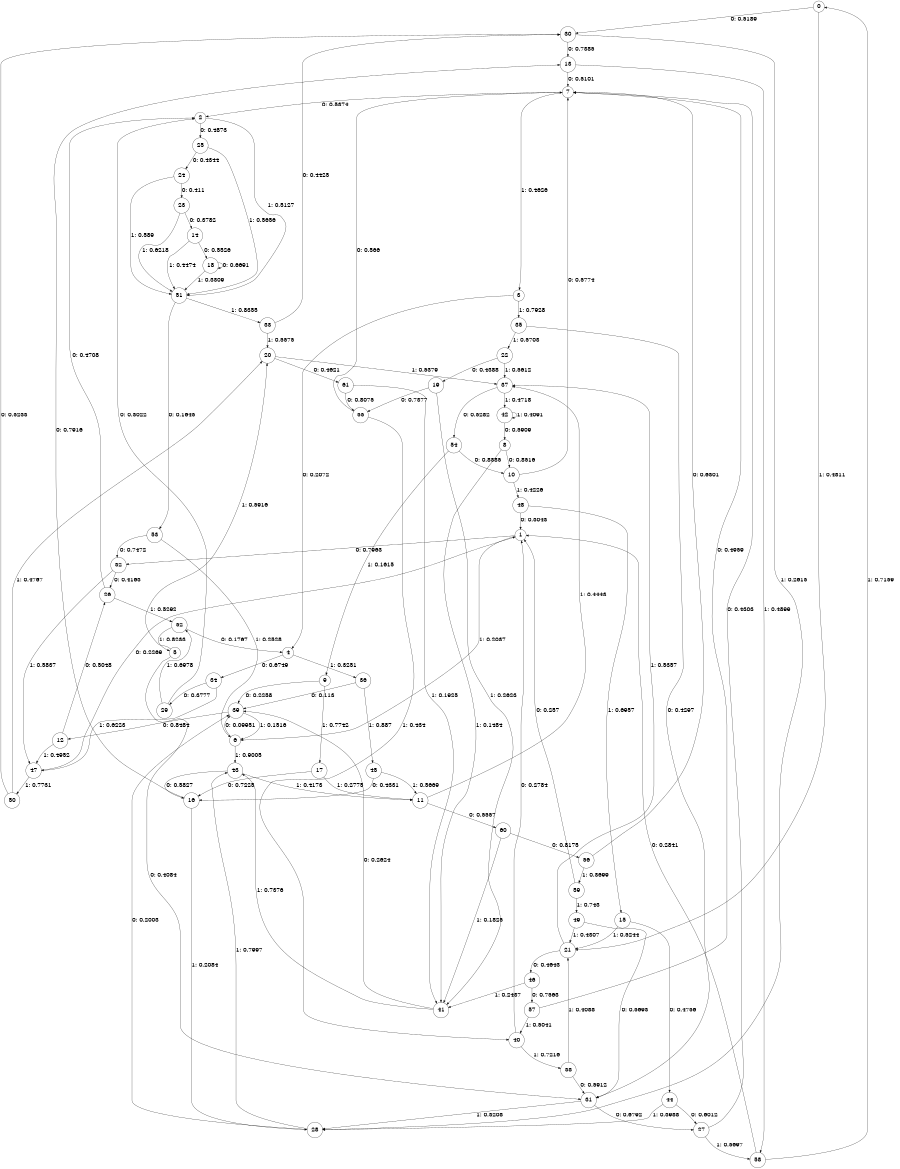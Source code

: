 digraph "ch8faceL9" {
size = "6,8.5";
ratio = "fill";
node [shape = circle];
node [fontsize = 24];
edge [fontsize = 24];
0 -> 30 [label = "0: 0.5189   "];
0 -> 21 [label = "1: 0.4811   "];
1 -> 32 [label = "0: 0.7963   "];
1 -> 6 [label = "1: 0.2037   "];
2 -> 25 [label = "0: 0.4873   "];
2 -> 51 [label = "1: 0.5127   "];
3 -> 4 [label = "0: 0.2072   "];
3 -> 35 [label = "1: 0.7928   "];
4 -> 34 [label = "0: 0.6749   "];
4 -> 36 [label = "1: 0.3251   "];
5 -> 31 [label = "0: 0.4084   "];
5 -> 20 [label = "1: 0.5916   "];
6 -> 39 [label = "0: 0.09951  "];
6 -> 43 [label = "1: 0.9005   "];
7 -> 2 [label = "0: 0.5374   "];
7 -> 3 [label = "1: 0.4626   "];
8 -> 10 [label = "0: 0.8516   "];
8 -> 41 [label = "1: 0.1484   "];
9 -> 39 [label = "0: 0.2258   "];
9 -> 17 [label = "1: 0.7742   "];
10 -> 7 [label = "0: 0.5774   "];
10 -> 48 [label = "1: 0.4226   "];
11 -> 60 [label = "0: 0.5557   "];
11 -> 37 [label = "1: 0.4443   "];
12 -> 26 [label = "0: 0.5048   "];
12 -> 47 [label = "1: 0.4952   "];
13 -> 7 [label = "0: 0.5101   "];
13 -> 58 [label = "1: 0.4899   "];
14 -> 18 [label = "0: 0.5526   "];
14 -> 51 [label = "1: 0.4474   "];
15 -> 44 [label = "0: 0.4756   "];
15 -> 21 [label = "1: 0.5244   "];
16 -> 13 [label = "0: 0.7916   "];
16 -> 28 [label = "1: 0.2084   "];
17 -> 16 [label = "0: 0.7225   "];
17 -> 11 [label = "1: 0.2775   "];
18 -> 18 [label = "0: 0.6691   "];
18 -> 51 [label = "1: 0.3309   "];
19 -> 55 [label = "0: 0.7377   "];
19 -> 41 [label = "1: 0.2623   "];
20 -> 61 [label = "0: 0.4621   "];
20 -> 37 [label = "1: 0.5379   "];
21 -> 46 [label = "0: 0.4643   "];
21 -> 37 [label = "1: 0.5357   "];
22 -> 19 [label = "0: 0.4388   "];
22 -> 37 [label = "1: 0.5612   "];
23 -> 14 [label = "0: 0.3782   "];
23 -> 51 [label = "1: 0.6218   "];
24 -> 23 [label = "0: 0.411    "];
24 -> 51 [label = "1: 0.589    "];
25 -> 24 [label = "0: 0.4344   "];
25 -> 51 [label = "1: 0.5656   "];
26 -> 2 [label = "0: 0.4708   "];
26 -> 52 [label = "1: 0.5292   "];
27 -> 7 [label = "0: 0.4303   "];
27 -> 58 [label = "1: 0.5697   "];
28 -> 39 [label = "0: 0.2003   "];
28 -> 43 [label = "1: 0.7997   "];
29 -> 2 [label = "0: 0.3022   "];
29 -> 52 [label = "1: 0.6978   "];
30 -> 13 [label = "0: 0.7385   "];
30 -> 28 [label = "1: 0.2615   "];
31 -> 27 [label = "0: 0.6792   "];
31 -> 28 [label = "1: 0.3208   "];
32 -> 26 [label = "0: 0.4163   "];
32 -> 47 [label = "1: 0.5837   "];
33 -> 30 [label = "0: 0.4425   "];
33 -> 20 [label = "1: 0.5575   "];
34 -> 29 [label = "0: 0.3777   "];
34 -> 47 [label = "1: 0.6223   "];
35 -> 31 [label = "0: 0.4297   "];
35 -> 22 [label = "1: 0.5703   "];
36 -> 39 [label = "0: 0.113    "];
36 -> 45 [label = "1: 0.887    "];
37 -> 54 [label = "0: 0.5282   "];
37 -> 42 [label = "1: 0.4718   "];
38 -> 31 [label = "0: 0.5912   "];
38 -> 21 [label = "1: 0.4088   "];
39 -> 12 [label = "0: 0.8484   "];
39 -> 6 [label = "1: 0.1516   "];
40 -> 1 [label = "0: 0.2784   "];
40 -> 38 [label = "1: 0.7216   "];
41 -> 39 [label = "0: 0.2624   "];
41 -> 43 [label = "1: 0.7376   "];
42 -> 8 [label = "0: 0.5909   "];
42 -> 42 [label = "1: 0.4091   "];
43 -> 16 [label = "0: 0.5827   "];
43 -> 11 [label = "1: 0.4173   "];
44 -> 27 [label = "0: 0.6012   "];
44 -> 28 [label = "1: 0.3988   "];
45 -> 16 [label = "0: 0.4331   "];
45 -> 11 [label = "1: 0.5669   "];
46 -> 57 [label = "0: 0.7563   "];
46 -> 41 [label = "1: 0.2437   "];
47 -> 1 [label = "0: 0.2269   "];
47 -> 50 [label = "1: 0.7731   "];
48 -> 1 [label = "0: 0.3043   "];
48 -> 15 [label = "1: 0.6957   "];
49 -> 31 [label = "0: 0.5693   "];
49 -> 21 [label = "1: 0.4307   "];
50 -> 30 [label = "0: 0.5233   "];
50 -> 20 [label = "1: 0.4767   "];
51 -> 53 [label = "0: 0.1645   "];
51 -> 33 [label = "1: 0.8355   "];
52 -> 4 [label = "0: 0.1767   "];
52 -> 5 [label = "1: 0.8233   "];
53 -> 32 [label = "0: 0.7472   "];
53 -> 6 [label = "1: 0.2528   "];
54 -> 10 [label = "0: 0.8385   "];
54 -> 9 [label = "1: 0.1615   "];
55 -> 7 [label = "0: 0.566    "];
55 -> 40 [label = "1: 0.434    "];
56 -> 7 [label = "0: 0.6301   "];
56 -> 59 [label = "1: 0.3699   "];
57 -> 7 [label = "0: 0.4959   "];
57 -> 40 [label = "1: 0.5041   "];
58 -> 1 [label = "0: 0.2841   "];
58 -> 0 [label = "1: 0.7159   "];
59 -> 1 [label = "0: 0.257    "];
59 -> 49 [label = "1: 0.743    "];
60 -> 56 [label = "0: 0.8175   "];
60 -> 41 [label = "1: 0.1825   "];
61 -> 55 [label = "0: 0.8075   "];
61 -> 41 [label = "1: 0.1925   "];
}